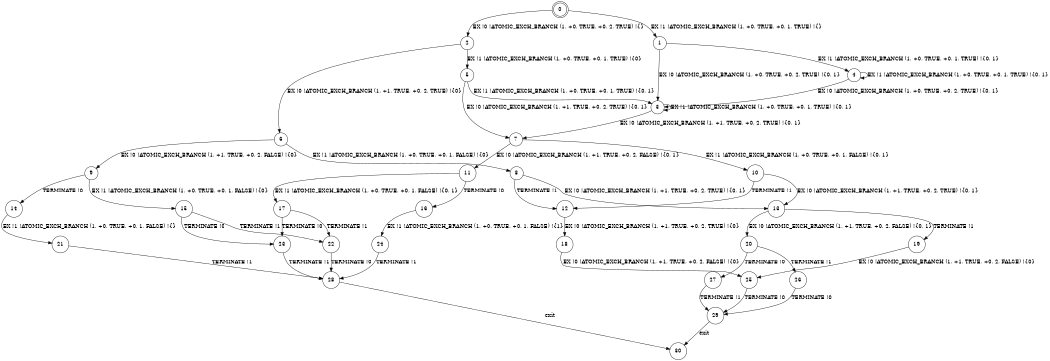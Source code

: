 digraph BCG {
size = "7, 10.5";
center = TRUE;
node [shape = circle];
0 [peripheries = 2];
0 -> 1 [label = "EX !1 !ATOMIC_EXCH_BRANCH (1, +0, TRUE, +0, 1, TRUE) !{}"];
0 -> 2 [label = "EX !0 !ATOMIC_EXCH_BRANCH (1, +0, TRUE, +0, 2, TRUE) !{}"];
1 -> 3 [label = "EX !0 !ATOMIC_EXCH_BRANCH (1, +0, TRUE, +0, 2, TRUE) !{0, 1}"];
1 -> 4 [label = "EX !1 !ATOMIC_EXCH_BRANCH (1, +0, TRUE, +0, 1, TRUE) !{0, 1}"];
2 -> 5 [label = "EX !1 !ATOMIC_EXCH_BRANCH (1, +0, TRUE, +0, 1, TRUE) !{0}"];
2 -> 6 [label = "EX !0 !ATOMIC_EXCH_BRANCH (1, +1, TRUE, +0, 2, TRUE) !{0}"];
3 -> 3 [label = "EX !1 !ATOMIC_EXCH_BRANCH (1, +0, TRUE, +0, 1, TRUE) !{0, 1}"];
3 -> 7 [label = "EX !0 !ATOMIC_EXCH_BRANCH (1, +1, TRUE, +0, 2, TRUE) !{0, 1}"];
4 -> 3 [label = "EX !0 !ATOMIC_EXCH_BRANCH (1, +0, TRUE, +0, 2, TRUE) !{0, 1}"];
4 -> 4 [label = "EX !1 !ATOMIC_EXCH_BRANCH (1, +0, TRUE, +0, 1, TRUE) !{0, 1}"];
5 -> 3 [label = "EX !1 !ATOMIC_EXCH_BRANCH (1, +0, TRUE, +0, 1, TRUE) !{0, 1}"];
5 -> 7 [label = "EX !0 !ATOMIC_EXCH_BRANCH (1, +1, TRUE, +0, 2, TRUE) !{0, 1}"];
6 -> 8 [label = "EX !1 !ATOMIC_EXCH_BRANCH (1, +0, TRUE, +0, 1, FALSE) !{0}"];
6 -> 9 [label = "EX !0 !ATOMIC_EXCH_BRANCH (1, +1, TRUE, +0, 2, FALSE) !{0}"];
7 -> 10 [label = "EX !1 !ATOMIC_EXCH_BRANCH (1, +0, TRUE, +0, 1, FALSE) !{0, 1}"];
7 -> 11 [label = "EX !0 !ATOMIC_EXCH_BRANCH (1, +1, TRUE, +0, 2, FALSE) !{0, 1}"];
8 -> 12 [label = "TERMINATE !1"];
8 -> 13 [label = "EX !0 !ATOMIC_EXCH_BRANCH (1, +1, TRUE, +0, 2, TRUE) !{0, 1}"];
9 -> 14 [label = "TERMINATE !0"];
9 -> 15 [label = "EX !1 !ATOMIC_EXCH_BRANCH (1, +0, TRUE, +0, 1, FALSE) !{0}"];
10 -> 12 [label = "TERMINATE !1"];
10 -> 13 [label = "EX !0 !ATOMIC_EXCH_BRANCH (1, +1, TRUE, +0, 2, TRUE) !{0, 1}"];
11 -> 16 [label = "TERMINATE !0"];
11 -> 17 [label = "EX !1 !ATOMIC_EXCH_BRANCH (1, +0, TRUE, +0, 1, FALSE) !{0, 1}"];
12 -> 18 [label = "EX !0 !ATOMIC_EXCH_BRANCH (1, +1, TRUE, +0, 2, TRUE) !{0}"];
13 -> 19 [label = "TERMINATE !1"];
13 -> 20 [label = "EX !0 !ATOMIC_EXCH_BRANCH (1, +1, TRUE, +0, 2, FALSE) !{0, 1}"];
14 -> 21 [label = "EX !1 !ATOMIC_EXCH_BRANCH (1, +0, TRUE, +0, 1, FALSE) !{}"];
15 -> 22 [label = "TERMINATE !1"];
15 -> 23 [label = "TERMINATE !0"];
16 -> 24 [label = "EX !1 !ATOMIC_EXCH_BRANCH (1, +0, TRUE, +0, 1, FALSE) !{1}"];
17 -> 22 [label = "TERMINATE !1"];
17 -> 23 [label = "TERMINATE !0"];
18 -> 25 [label = "EX !0 !ATOMIC_EXCH_BRANCH (1, +1, TRUE, +0, 2, FALSE) !{0}"];
19 -> 25 [label = "EX !0 !ATOMIC_EXCH_BRANCH (1, +1, TRUE, +0, 2, FALSE) !{0}"];
20 -> 26 [label = "TERMINATE !1"];
20 -> 27 [label = "TERMINATE !0"];
21 -> 28 [label = "TERMINATE !1"];
22 -> 28 [label = "TERMINATE !0"];
23 -> 28 [label = "TERMINATE !1"];
24 -> 28 [label = "TERMINATE !1"];
25 -> 29 [label = "TERMINATE !0"];
26 -> 29 [label = "TERMINATE !0"];
27 -> 29 [label = "TERMINATE !1"];
28 -> 30 [label = "exit"];
29 -> 30 [label = "exit"];
}
